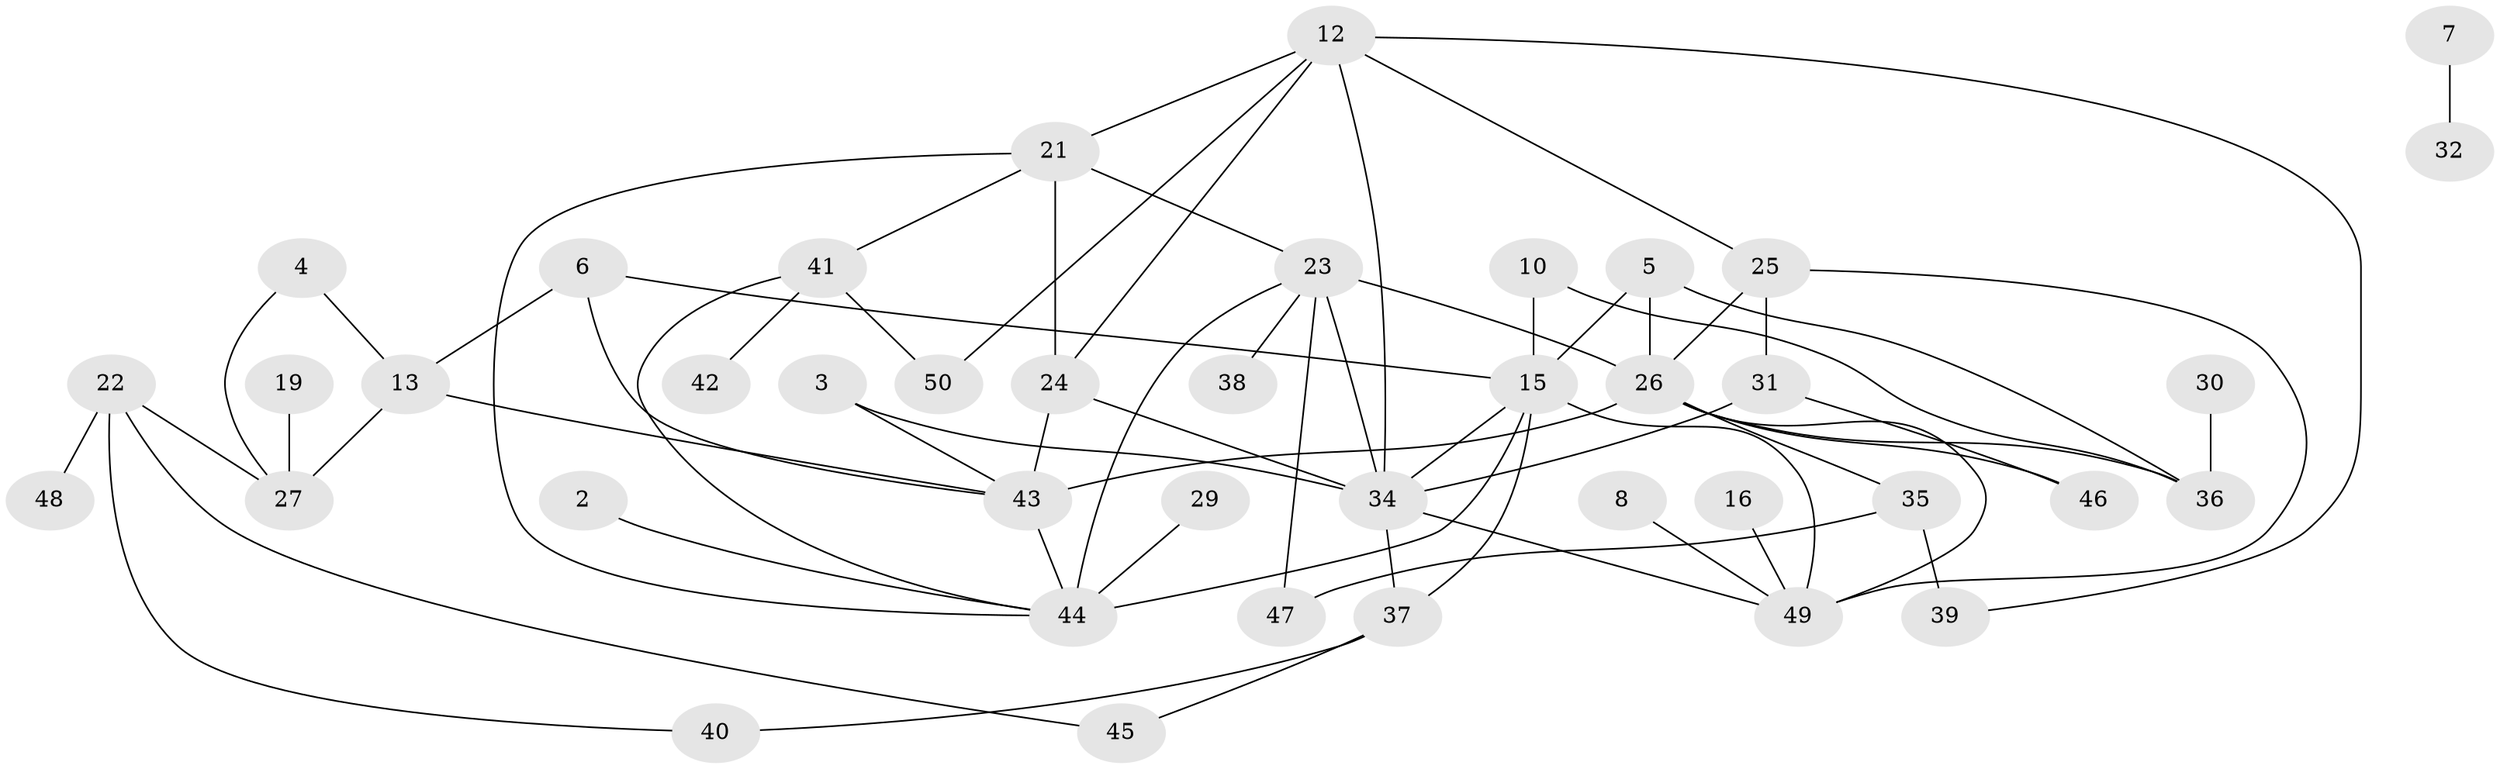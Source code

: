 // original degree distribution, {3: 0.21, 2: 0.29, 4: 0.09, 5: 0.07, 0: 0.08, 1: 0.2, 6: 0.06}
// Generated by graph-tools (version 1.1) at 2025/35/03/04/25 23:35:46]
// undirected, 41 vertices, 66 edges
graph export_dot {
  node [color=gray90,style=filled];
  2;
  3;
  4;
  5;
  6;
  7;
  8;
  10;
  12;
  13;
  15;
  16;
  19;
  21;
  22;
  23;
  24;
  25;
  26;
  27;
  29;
  30;
  31;
  32;
  34;
  35;
  36;
  37;
  38;
  39;
  40;
  41;
  42;
  43;
  44;
  45;
  46;
  47;
  48;
  49;
  50;
  2 -- 44 [weight=1.0];
  3 -- 34 [weight=1.0];
  3 -- 43 [weight=1.0];
  4 -- 13 [weight=1.0];
  4 -- 27 [weight=1.0];
  5 -- 15 [weight=1.0];
  5 -- 26 [weight=1.0];
  5 -- 36 [weight=1.0];
  6 -- 13 [weight=1.0];
  6 -- 15 [weight=1.0];
  6 -- 43 [weight=1.0];
  7 -- 32 [weight=1.0];
  8 -- 49 [weight=1.0];
  10 -- 15 [weight=1.0];
  10 -- 36 [weight=1.0];
  12 -- 21 [weight=1.0];
  12 -- 24 [weight=1.0];
  12 -- 25 [weight=1.0];
  12 -- 34 [weight=1.0];
  12 -- 39 [weight=1.0];
  12 -- 50 [weight=1.0];
  13 -- 27 [weight=1.0];
  13 -- 43 [weight=1.0];
  15 -- 34 [weight=1.0];
  15 -- 37 [weight=1.0];
  15 -- 44 [weight=1.0];
  15 -- 49 [weight=1.0];
  16 -- 49 [weight=1.0];
  19 -- 27 [weight=1.0];
  21 -- 23 [weight=1.0];
  21 -- 24 [weight=1.0];
  21 -- 41 [weight=1.0];
  21 -- 44 [weight=1.0];
  22 -- 27 [weight=1.0];
  22 -- 40 [weight=1.0];
  22 -- 45 [weight=1.0];
  22 -- 48 [weight=1.0];
  23 -- 26 [weight=2.0];
  23 -- 34 [weight=1.0];
  23 -- 38 [weight=1.0];
  23 -- 44 [weight=2.0];
  23 -- 47 [weight=1.0];
  24 -- 34 [weight=1.0];
  24 -- 43 [weight=2.0];
  25 -- 26 [weight=2.0];
  25 -- 31 [weight=1.0];
  25 -- 49 [weight=1.0];
  26 -- 35 [weight=1.0];
  26 -- 36 [weight=1.0];
  26 -- 43 [weight=2.0];
  26 -- 46 [weight=1.0];
  26 -- 49 [weight=1.0];
  29 -- 44 [weight=1.0];
  30 -- 36 [weight=1.0];
  31 -- 34 [weight=2.0];
  31 -- 46 [weight=1.0];
  34 -- 37 [weight=1.0];
  34 -- 49 [weight=1.0];
  35 -- 39 [weight=1.0];
  35 -- 47 [weight=1.0];
  37 -- 40 [weight=1.0];
  37 -- 45 [weight=1.0];
  41 -- 42 [weight=1.0];
  41 -- 44 [weight=1.0];
  41 -- 50 [weight=1.0];
  43 -- 44 [weight=1.0];
}
